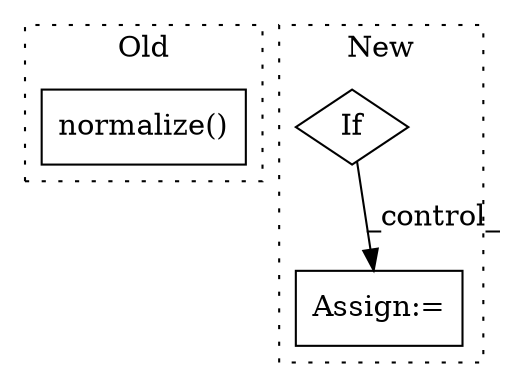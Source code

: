 digraph G {
subgraph cluster0 {
1 [label="normalize()" a="75" s="1384,1480" l="30,13" shape="box"];
label = "Old";
style="dotted";
}
subgraph cluster1 {
2 [label="If" a="96" s="1553" l="3" shape="diamond"];
3 [label="Assign:=" a="68" s="1626" l="3" shape="box"];
label = "New";
style="dotted";
}
2 -> 3 [label="_control_"];
}